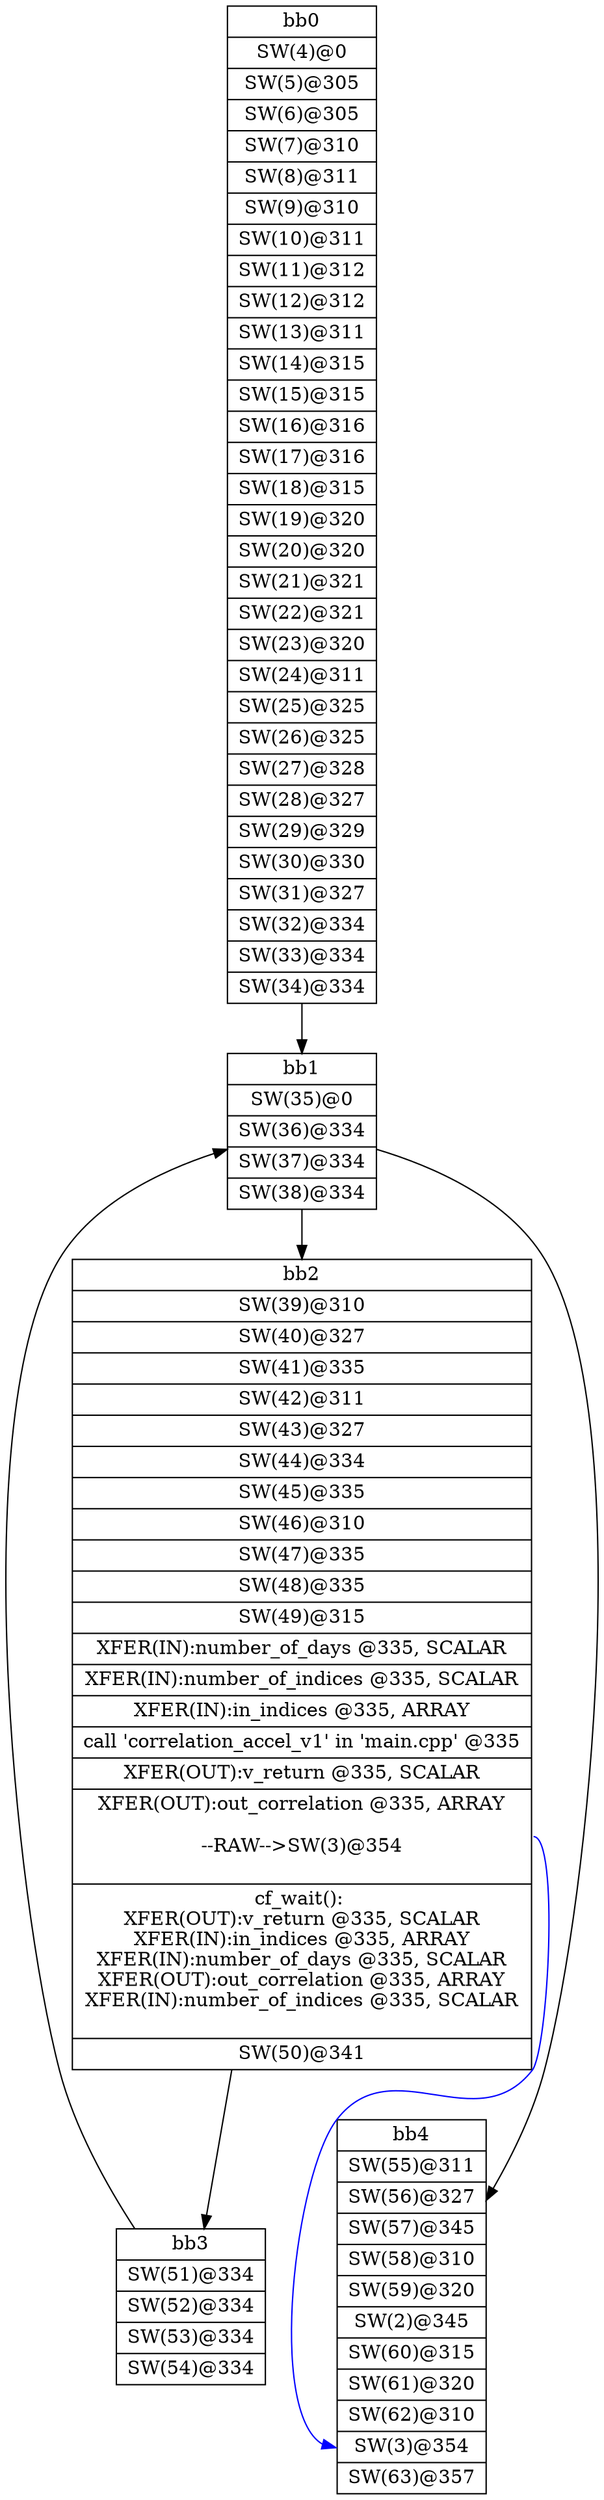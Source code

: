 digraph CDFG {
node [shape=record];
bb0 [shape=record, label = "{bb0|<x0x3116de0>SW(4)@0\n|<x0x3116e90>SW(5)@305\n|<x0x3116fc0>SW(6)@305\n|<x0x31170f0>SW(7)@310\n|<x0x3117220>SW(8)@311\n|<x0x31183d0>SW(9)@310\n|<x0x3118500>SW(10)@311\n|<x0x3118630>SW(11)@312\n|<x0x3118770>SW(12)@312\n|<x0x3118870>SW(13)@311\n|<x0x31189a0>SW(14)@315\n|<x0x3118ad0>SW(15)@315\n|<x0x3118c00>SW(16)@316\n|<x0x3118d40>SW(17)@316\n|<x0x3118e40>SW(18)@315\n|<x0x3118f70>SW(19)@320\n|<x0x31190a0>SW(20)@320\n|<x0x31191d0>SW(21)@321\n|<x0x3119310>SW(22)@321\n|<x0x3119410>SW(23)@320\n|<x0x3119540>SW(24)@311\n|<x0x3119670>SW(25)@325\n|<x0x3119770>SW(26)@325\n|<x0x3119890>SW(27)@328\n|<x0x31199d0>SW(28)@327\n|<x0x3119b10>SW(29)@329\n|<x0x3119c70>SW(30)@330\n|<x0x3119db0>SW(31)@327\n|<x0x3119ef0>SW(32)@334\n|<x0x311a000>SW(33)@334\n|<x0x311a130>SW(34)@334\n}"];
bb1 [shape=record, label = "{bb1|<x0x30d5280>SW(35)@0\n|<x0x30d5340>SW(36)@334\n|<x0x30d5470>SW(37)@334\n|<x0x30d5580>SW(38)@334\n}"];
bb2 [shape=record, label = "{bb2|<x0x30d5220>SW(39)@310\n|<x0x30d5800>SW(40)@327\n|<x0x30d5940>SW(41)@335\n|<x0x30d5a50>SW(42)@311\n|<x0x30d5b80>SW(43)@327\n|<x0x30d5cc0>SW(44)@334\n|<x0x30d5df0>SW(45)@335\n|<x0x30d5f00>SW(46)@310\n|<x0x30d6030>SW(47)@335\n|<x0x30d6130>SW(48)@335\n|<x0x30d6240>SW(49)@315\n|<x0x311a1e0>XFER(IN):number_of_days @335, SCALAR\n|<x0x311a260>XFER(IN):number_of_indices @335, SCALAR\n|<x0x311a2e0>XFER(IN):in_indices @335, ARRAY\n|<x0x30d16b0>call 'correlation_accel_v1' in 'main.cpp' @335\n|<x0x311a3e0>XFER(OUT):v_return @335, SCALAR\n|<x0x311a360>XFER(OUT):out_correlation @335, ARRAY\n\n--RAW--\>SW(3)@354\n\n|<x0x30d5150>cf_wait(): \nXFER(OUT):v_return @335, SCALAR\nXFER(IN):in_indices @335, ARRAY\nXFER(IN):number_of_days @335, SCALAR\nXFER(OUT):out_correlation @335, ARRAY\nXFER(IN):number_of_indices @335, SCALAR\n\n|<x0x30d6370>SW(50)@341\n}"];
bb3 [shape=record, label = "{bb3|<x0x30d6420>SW(51)@334\n|<x0x30d6550>SW(52)@334\n|<x0x30d6660>SW(53)@334\n|<x0x30d6790>SW(54)@334\n}"];
bb4 [shape=record, label = "{bb4|<x0x30d5680>SW(55)@311\n|<x0x30d6a10>SW(56)@327\n|<x0x30d6b50>SW(57)@345\n|<x0x30d6c60>SW(58)@310\n|<x0x30d6d90>SW(59)@320\n|<x0x30d21d0>SW(2)@345\n|<x0x30d6ec0>SW(60)@315\n|<x0x30d6ff0>SW(61)@320\n|<x0x30d7120>SW(62)@310\n|<x0x30d4f80>SW(3)@354\n|<x0x30d7180>SW(63)@357\n}"];
bb0 -> bb1
bb1 -> bb2
bb1 -> bb4
bb2 -> bb3
bb3 -> bb1
bb2:x0x311a360 -> bb4:x0x30d4f80[color=blue]
}
